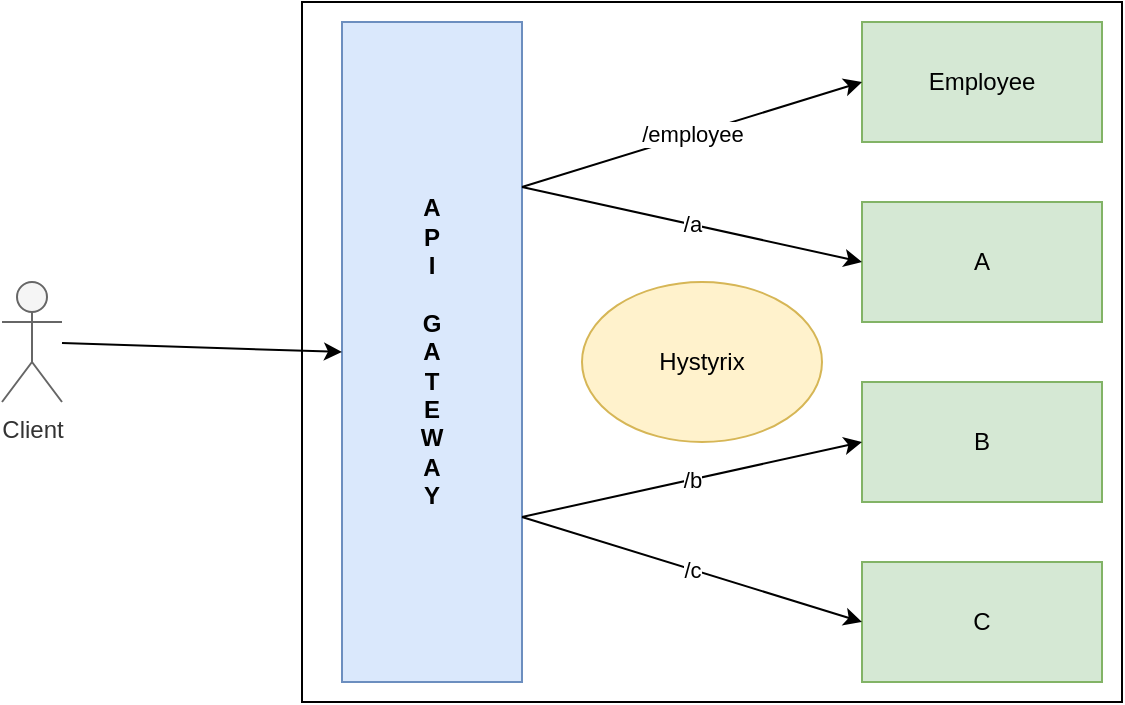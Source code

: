 <mxfile version="20.7.4" type="github">
  <diagram id="R2lEEEUBdFMjLlhIrx00" name="Page-1">
    <mxGraphModel dx="880" dy="494" grid="1" gridSize="10" guides="1" tooltips="1" connect="1" arrows="1" fold="1" page="1" pageScale="1" pageWidth="850" pageHeight="1100" math="0" shadow="0" extFonts="Permanent Marker^https://fonts.googleapis.com/css?family=Permanent+Marker">
      <root>
        <mxCell id="0" />
        <mxCell id="1" parent="0" />
        <mxCell id="DrZjkJ9m2jFni9iIKjsH-20" value="" style="whiteSpace=wrap;html=1;shadow=0;movable=0;resizable=0;rotatable=0;deletable=0;editable=0;connectable=0;" parent="1" vertex="1">
          <mxGeometry x="220" y="100" width="410" height="350" as="geometry" />
        </mxCell>
        <mxCell id="DrZjkJ9m2jFni9iIKjsH-19" value="Employee" style="rounded=0;whiteSpace=wrap;html=1;fillColor=#d5e8d4;strokeColor=#82b366;" parent="1" vertex="1">
          <mxGeometry x="500" y="110" width="120" height="60" as="geometry" />
        </mxCell>
        <mxCell id="DrZjkJ9m2jFni9iIKjsH-21" value="A" style="rounded=0;whiteSpace=wrap;html=1;fillColor=#d5e8d4;strokeColor=#82b366;" parent="1" vertex="1">
          <mxGeometry x="500" y="200" width="120" height="60" as="geometry" />
        </mxCell>
        <mxCell id="DrZjkJ9m2jFni9iIKjsH-22" value="B" style="rounded=0;whiteSpace=wrap;html=1;fillColor=#d5e8d4;strokeColor=#82b366;" parent="1" vertex="1">
          <mxGeometry x="500" y="290" width="120" height="60" as="geometry" />
        </mxCell>
        <mxCell id="DrZjkJ9m2jFni9iIKjsH-23" value="C" style="rounded=0;whiteSpace=wrap;html=1;fillColor=#d5e8d4;strokeColor=#82b366;" parent="1" vertex="1">
          <mxGeometry x="500" y="380" width="120" height="60" as="geometry" />
        </mxCell>
        <mxCell id="DrZjkJ9m2jFni9iIKjsH-24" value="Hystyrix" style="ellipse;whiteSpace=wrap;html=1;shadow=0;fillColor=#fff2cc;strokeColor=#d6b656;" parent="1" vertex="1">
          <mxGeometry x="360" y="240" width="120" height="80" as="geometry" />
        </mxCell>
        <mxCell id="DrZjkJ9m2jFni9iIKjsH-25" value="&lt;b&gt;A&lt;br&gt;P&lt;br&gt;I&lt;br&gt;&amp;nbsp;&lt;br&gt;G&lt;br&gt;A&lt;br&gt;T&lt;br&gt;E&lt;br&gt;W&lt;br&gt;A&lt;br&gt;Y&lt;/b&gt;" style="whiteSpace=wrap;html=1;shadow=0;fillColor=#dae8fc;strokeColor=#6c8ebf;" parent="1" vertex="1">
          <mxGeometry x="240" y="110" width="90" height="330" as="geometry" />
        </mxCell>
        <mxCell id="DrZjkJ9m2jFni9iIKjsH-32" style="edgeStyle=none;rounded=0;orthogonalLoop=1;jettySize=auto;html=1;entryX=0;entryY=0.5;entryDx=0;entryDy=0;" parent="1" source="DrZjkJ9m2jFni9iIKjsH-26" target="DrZjkJ9m2jFni9iIKjsH-25" edge="1">
          <mxGeometry relative="1" as="geometry" />
        </mxCell>
        <mxCell id="DrZjkJ9m2jFni9iIKjsH-26" value="Client" style="shape=umlActor;verticalLabelPosition=bottom;verticalAlign=top;html=1;outlineConnect=0;shadow=0;fillColor=#f5f5f5;strokeColor=#666666;fontColor=#333333;" parent="1" vertex="1">
          <mxGeometry x="70" y="240" width="30" height="60" as="geometry" />
        </mxCell>
        <mxCell id="DrZjkJ9m2jFni9iIKjsH-41" value="" style="endArrow=classic;html=1;rounded=0;entryX=0;entryY=0.5;entryDx=0;entryDy=0;exitX=1;exitY=0.25;exitDx=0;exitDy=0;" parent="1" source="DrZjkJ9m2jFni9iIKjsH-25" target="DrZjkJ9m2jFni9iIKjsH-19" edge="1">
          <mxGeometry relative="1" as="geometry">
            <mxPoint x="330" y="160" as="sourcePoint" />
            <mxPoint x="430" y="160" as="targetPoint" />
          </mxGeometry>
        </mxCell>
        <mxCell id="DrZjkJ9m2jFni9iIKjsH-42" value="/employee" style="edgeLabel;resizable=0;html=1;align=center;verticalAlign=middle;shadow=0;" parent="DrZjkJ9m2jFni9iIKjsH-41" connectable="0" vertex="1">
          <mxGeometry relative="1" as="geometry" />
        </mxCell>
        <mxCell id="DrZjkJ9m2jFni9iIKjsH-44" value="" style="endArrow=classic;html=1;rounded=0;entryX=0;entryY=0.5;entryDx=0;entryDy=0;exitX=1;exitY=0.25;exitDx=0;exitDy=0;" parent="1" source="DrZjkJ9m2jFni9iIKjsH-25" target="DrZjkJ9m2jFni9iIKjsH-21" edge="1">
          <mxGeometry relative="1" as="geometry">
            <mxPoint x="340" y="202.5" as="sourcePoint" />
            <mxPoint x="510" y="150" as="targetPoint" />
          </mxGeometry>
        </mxCell>
        <mxCell id="DrZjkJ9m2jFni9iIKjsH-45" value="/a" style="edgeLabel;resizable=0;html=1;align=center;verticalAlign=middle;shadow=0;" parent="DrZjkJ9m2jFni9iIKjsH-44" connectable="0" vertex="1">
          <mxGeometry relative="1" as="geometry" />
        </mxCell>
        <mxCell id="DrZjkJ9m2jFni9iIKjsH-46" value="" style="endArrow=classic;html=1;rounded=0;entryX=0;entryY=0.5;entryDx=0;entryDy=0;exitX=1;exitY=0.75;exitDx=0;exitDy=0;" parent="1" source="DrZjkJ9m2jFni9iIKjsH-25" target="DrZjkJ9m2jFni9iIKjsH-22" edge="1">
          <mxGeometry relative="1" as="geometry">
            <mxPoint x="340" y="362.5" as="sourcePoint" />
            <mxPoint x="510" y="310" as="targetPoint" />
          </mxGeometry>
        </mxCell>
        <mxCell id="DrZjkJ9m2jFni9iIKjsH-47" value="/b" style="edgeLabel;resizable=0;html=1;align=center;verticalAlign=middle;shadow=0;" parent="DrZjkJ9m2jFni9iIKjsH-46" connectable="0" vertex="1">
          <mxGeometry relative="1" as="geometry" />
        </mxCell>
        <mxCell id="DrZjkJ9m2jFni9iIKjsH-48" value="" style="endArrow=classic;html=1;rounded=0;entryX=0;entryY=0.5;entryDx=0;entryDy=0;exitX=1;exitY=0.75;exitDx=0;exitDy=0;" parent="1" source="DrZjkJ9m2jFni9iIKjsH-25" target="DrZjkJ9m2jFni9iIKjsH-23" edge="1">
          <mxGeometry relative="1" as="geometry">
            <mxPoint x="345" y="410" as="sourcePoint" />
            <mxPoint x="505" y="360" as="targetPoint" />
          </mxGeometry>
        </mxCell>
        <mxCell id="DrZjkJ9m2jFni9iIKjsH-49" value="/c" style="edgeLabel;resizable=0;html=1;align=center;verticalAlign=middle;shadow=0;" parent="DrZjkJ9m2jFni9iIKjsH-48" connectable="0" vertex="1">
          <mxGeometry relative="1" as="geometry" />
        </mxCell>
      </root>
    </mxGraphModel>
  </diagram>
</mxfile>
